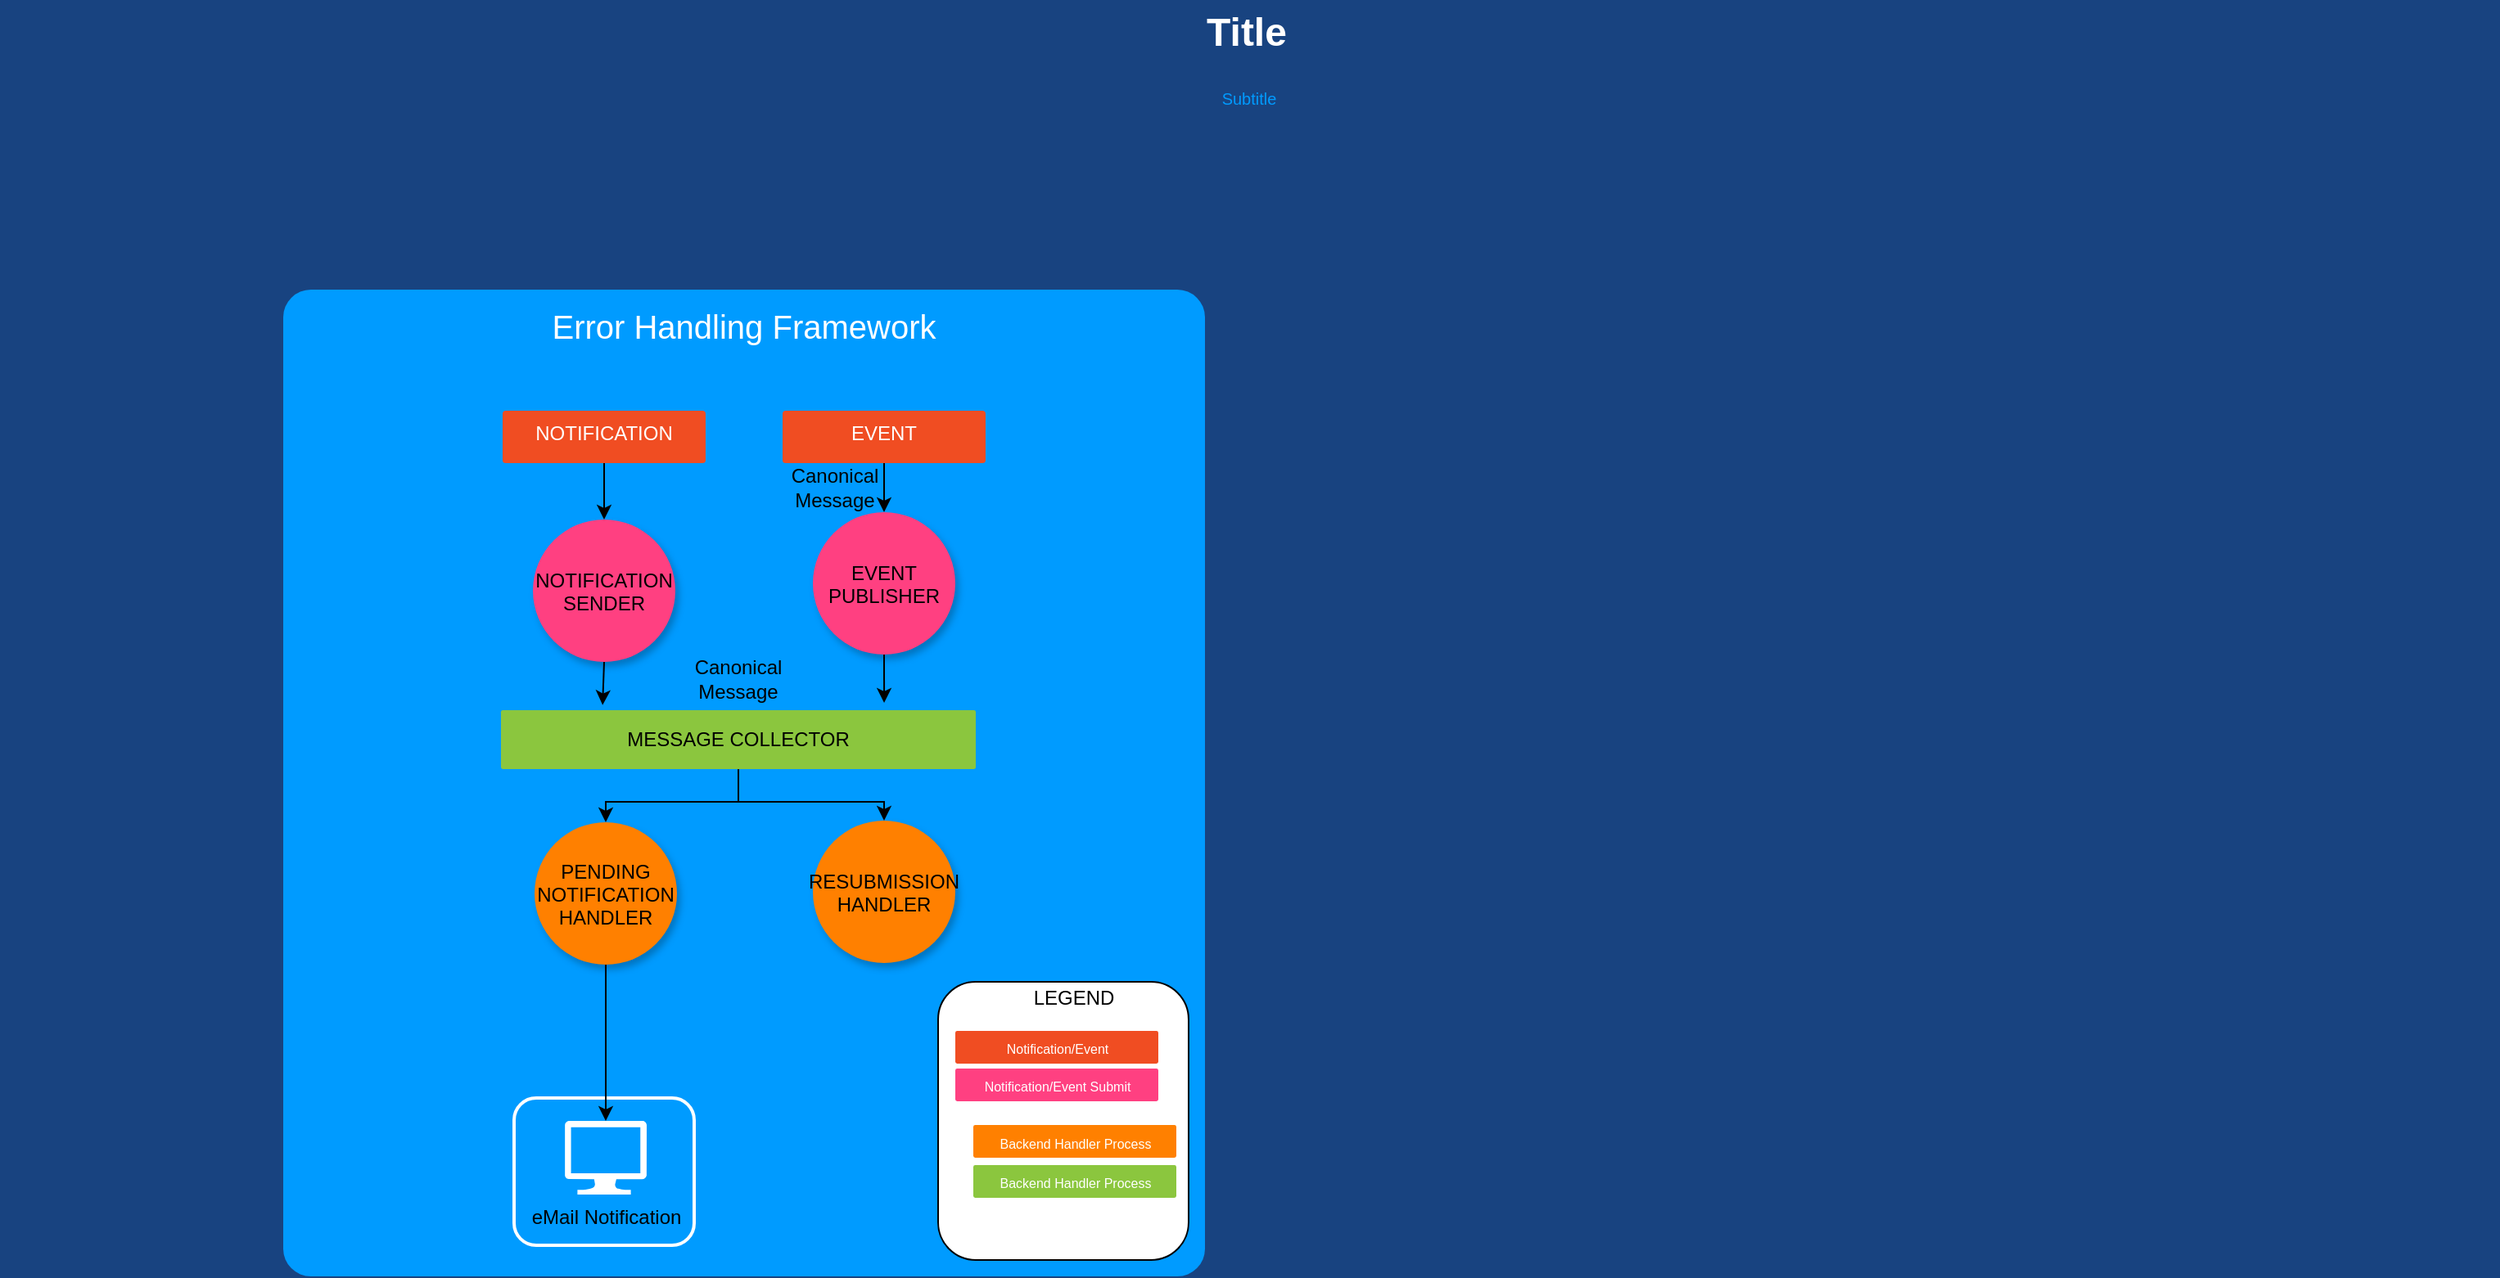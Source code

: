 <mxfile pages="1" version="11.2.8" type="github"><diagram name="Page-1" id="7a6c530e-6e37-e111-ec74-82921da8cc10"><mxGraphModel dx="1253" dy="787" grid="1" gridSize="10" guides="1" tooltips="1" connect="1" arrows="1" fold="1" page="1" pageScale="1.5" pageWidth="1169" pageHeight="826" background="#184380" math="0" shadow="0"><root><mxCell id="0" style=";html=1;"/><mxCell id="1" style=";html=1;" parent="0"/><mxCell id="23046e2b9bb16c14-116" value="Error Handling Framework" style="whiteSpace=wrap;html=1;rounded=1;shadow=0;strokeColor=none;strokeWidth=2;fillColor=#009BFF;fontSize=20;fontColor=#FFFFFF;align=center;arcSize=3;verticalAlign=top;spacingTop=4;" parent="1" vertex="1"><mxGeometry x="287" y="217" width="563" height="603" as="geometry"/></mxCell><mxCell id="23046e2b9bb16c14-113" value="Title" style="text;strokeColor=none;fillColor=none;html=1;fontSize=24;fontStyle=1;verticalAlign=middle;align=center;rounded=0;shadow=0;fontColor=#FFFFFF;" parent="1" vertex="1"><mxGeometry x="120" y="40" width="1510" height="40" as="geometry"/></mxCell><mxCell id="23046e2b9bb16c14-114" value="Subtitle" style="text;html=1;strokeColor=none;fillColor=none;align=center;verticalAlign=middle;whiteSpace=wrap;rounded=0;shadow=0;fontSize=10;fontColor=#009BFF;" parent="1" vertex="1"><mxGeometry x="114" y="90" width="1526" height="20" as="geometry"/></mxCell><mxCell id="3ZJFqDk9JDSRuGB-Z3eU-13" style="edgeStyle=orthogonalEdgeStyle;rounded=0;orthogonalLoop=1;jettySize=auto;html=1;exitX=0.5;exitY=1;exitDx=0;exitDy=0;entryX=0.5;entryY=0;entryDx=0;entryDy=0;" parent="1" source="3ZJFqDk9JDSRuGB-Z3eU-1" target="3ZJFqDk9JDSRuGB-Z3eU-7" edge="1"><mxGeometry relative="1" as="geometry"/></mxCell><mxCell id="3ZJFqDk9JDSRuGB-Z3eU-1" value="NOTIFICATION" style="rounded=1;whiteSpace=wrap;html=1;shadow=0;strokeWidth=2;fillColor=#F04D22;fontSize=12;fontColor=#FFFFFF;align=center;strokeColor=none;arcSize=6;verticalAlign=top;" parent="1" vertex="1"><mxGeometry x="421" y="291" width="124" height="32" as="geometry"/></mxCell><mxCell id="3ZJFqDk9JDSRuGB-Z3eU-17" style="edgeStyle=orthogonalEdgeStyle;rounded=0;orthogonalLoop=1;jettySize=auto;html=1;exitX=0.5;exitY=1;exitDx=0;exitDy=0;entryX=0.5;entryY=0;entryDx=0;entryDy=0;" parent="1" source="3ZJFqDk9JDSRuGB-Z3eU-2" target="3ZJFqDk9JDSRuGB-Z3eU-9" edge="1"><mxGeometry relative="1" as="geometry"/></mxCell><mxCell id="3ZJFqDk9JDSRuGB-Z3eU-2" value="EVENT" style="rounded=1;whiteSpace=wrap;html=1;shadow=0;strokeWidth=2;fillColor=#F04D22;fontSize=12;fontColor=#FFFFFF;align=center;strokeColor=none;arcSize=6;verticalAlign=top;" parent="1" vertex="1"><mxGeometry x="592" y="291" width="124" height="32" as="geometry"/></mxCell><mxCell id="3ZJFqDk9JDSRuGB-Z3eU-14" style="edgeStyle=orthogonalEdgeStyle;rounded=0;orthogonalLoop=1;jettySize=auto;html=1;exitX=0.5;exitY=1;exitDx=0;exitDy=0;entryX=0.214;entryY=-0.088;entryDx=0;entryDy=0;entryPerimeter=0;" parent="1" source="3ZJFqDk9JDSRuGB-Z3eU-7" target="3ZJFqDk9JDSRuGB-Z3eU-10" edge="1"><mxGeometry relative="1" as="geometry"/></mxCell><mxCell id="3ZJFqDk9JDSRuGB-Z3eU-7" value="NOTIFICATION&#10;SENDER" style="shape=ellipse;fillColor=#FF4081;strokeColor=none;shadow=1;aspect=fixed;" parent="1" vertex="1"><mxGeometry x="439.5" y="357.5" width="87" height="87" as="geometry"/></mxCell><mxCell id="3ZJFqDk9JDSRuGB-Z3eU-16" style="edgeStyle=orthogonalEdgeStyle;rounded=0;orthogonalLoop=1;jettySize=auto;html=1;exitX=0.5;exitY=1;exitDx=0;exitDy=0;entryX=0.807;entryY=-0.125;entryDx=0;entryDy=0;entryPerimeter=0;" parent="1" source="3ZJFqDk9JDSRuGB-Z3eU-9" target="3ZJFqDk9JDSRuGB-Z3eU-10" edge="1"><mxGeometry relative="1" as="geometry"/></mxCell><mxCell id="3ZJFqDk9JDSRuGB-Z3eU-9" value="EVENT&#10;PUBLISHER" style="shape=ellipse;fillColor=#FF4081;strokeColor=none;shadow=1;aspect=fixed;" parent="1" vertex="1"><mxGeometry x="610.5" y="353" width="87" height="87" as="geometry"/></mxCell><mxCell id="3ZJFqDk9JDSRuGB-Z3eU-15" style="edgeStyle=orthogonalEdgeStyle;rounded=0;orthogonalLoop=1;jettySize=auto;html=1;entryX=0.5;entryY=0;entryDx=0;entryDy=0;" parent="1" source="3ZJFqDk9JDSRuGB-Z3eU-10" target="3ZJFqDk9JDSRuGB-Z3eU-12" edge="1"><mxGeometry relative="1" as="geometry"/></mxCell><mxCell id="3ZJFqDk9JDSRuGB-Z3eU-19" style="edgeStyle=orthogonalEdgeStyle;rounded=0;orthogonalLoop=1;jettySize=auto;html=1;exitX=0.5;exitY=1;exitDx=0;exitDy=0;" parent="1" source="3ZJFqDk9JDSRuGB-Z3eU-10" target="3ZJFqDk9JDSRuGB-Z3eU-18" edge="1"><mxGeometry relative="1" as="geometry"/></mxCell><mxCell id="3ZJFqDk9JDSRuGB-Z3eU-10" value="MESSAGE COLLECTOR" style="rounded=1;whiteSpace=wrap;html=1;shadow=0;strokeWidth=2;fillColor=#8BC63E;fontSize=12;fontColor=#000000;align=center;strokeColor=none;arcSize=3;" parent="1" vertex="1"><mxGeometry x="420" y="474" width="290" height="36" as="geometry"/></mxCell><mxCell id="3ZJFqDk9JDSRuGB-Z3eU-11" value="" style="group" parent="1" vertex="1" connectable="0"><mxGeometry x="428" y="711" width="110" height="90" as="geometry"/></mxCell><mxCell id="23046e2b9bb16c14-49" value="" style="rounded=1;whiteSpace=wrap;html=1;shadow=0;strokeWidth=2;fillColor=none;fontSize=12;fontColor=#000000;align=center;strokeColor=#FFFFFF;" parent="3ZJFqDk9JDSRuGB-Z3eU-11" vertex="1"><mxGeometry width="110" height="90" as="geometry"/></mxCell><mxCell id="24964f25f45c63f1-1" value="eMail Notification" style="verticalLabelPosition=bottom;html=1;verticalAlign=top;strokeColor=none;fillColor=#FFFFFF;shape=mxgraph.azure.computer;rounded=0;shadow=0;fontSize=12;fontColor=#000000;align=center;" parent="3ZJFqDk9JDSRuGB-Z3eU-11" vertex="1"><mxGeometry x="31" y="14" width="50" height="45" as="geometry"/></mxCell><mxCell id="3ZJFqDk9JDSRuGB-Z3eU-20" value="" style="edgeStyle=orthogonalEdgeStyle;rounded=0;orthogonalLoop=1;jettySize=auto;html=1;" parent="1" source="3ZJFqDk9JDSRuGB-Z3eU-12" target="24964f25f45c63f1-1" edge="1"><mxGeometry relative="1" as="geometry"/></mxCell><mxCell id="3ZJFqDk9JDSRuGB-Z3eU-12" value="PENDING &#10;NOTIFICATION&#10;HANDLER" style="shape=ellipse;fillColor=#FF8000;strokeColor=none;shadow=1;aspect=fixed;" parent="1" vertex="1"><mxGeometry x="440.5" y="542.5" width="87" height="87" as="geometry"/></mxCell><mxCell id="3ZJFqDk9JDSRuGB-Z3eU-18" value="RESUBMISSION&#10;HANDLER" style="shape=ellipse;fillColor=#FF8000;strokeColor=none;shadow=1;aspect=fixed;" parent="1" vertex="1"><mxGeometry x="610.5" y="541.5" width="87" height="87" as="geometry"/></mxCell><mxCell id="3ZJFqDk9JDSRuGB-Z3eU-21" value="Canonical Message" style="text;html=1;strokeColor=none;fillColor=none;align=center;verticalAlign=middle;whiteSpace=wrap;rounded=0;" parent="1" vertex="1"><mxGeometry x="604" y="328" width="40" height="20" as="geometry"/></mxCell><mxCell id="3ZJFqDk9JDSRuGB-Z3eU-22" value="Canonical Message" style="text;html=1;strokeColor=none;fillColor=none;align=center;verticalAlign=middle;whiteSpace=wrap;rounded=0;" parent="1" vertex="1"><mxGeometry x="545" y="444.5" width="40" height="20" as="geometry"/></mxCell><mxCell id="hGbdqD_E0BZWgfOkZuwj-1" value="" style="rounded=1;whiteSpace=wrap;html=1;" vertex="1" parent="1"><mxGeometry x="687" y="640" width="153" height="170" as="geometry"/></mxCell><mxCell id="hGbdqD_E0BZWgfOkZuwj-2" value="LEGEND" style="text;html=1;strokeColor=none;fillColor=none;align=center;verticalAlign=middle;whiteSpace=wrap;rounded=0;" vertex="1" parent="1"><mxGeometry x="750" y="640" width="40" height="20" as="geometry"/></mxCell><mxCell id="hGbdqD_E0BZWgfOkZuwj-3" value="Notification/Event" style="rounded=1;whiteSpace=wrap;html=1;shadow=0;strokeWidth=2;fillColor=#F04D22;fontSize=8;fontColor=#FFFFFF;align=center;strokeColor=none;arcSize=6;verticalAlign=top;" vertex="1" parent="1"><mxGeometry x="697.5" y="670" width="124" height="20" as="geometry"/></mxCell><mxCell id="hGbdqD_E0BZWgfOkZuwj-4" value="Backend Handler Process" style="rounded=1;whiteSpace=wrap;html=1;shadow=0;strokeWidth=2;fillColor=#8BC63E;fontSize=8;fontColor=#FFFFFF;align=center;strokeColor=none;arcSize=6;verticalAlign=top;" vertex="1" parent="1"><mxGeometry x="708.5" y="752" width="124" height="20" as="geometry"/></mxCell><mxCell id="hGbdqD_E0BZWgfOkZuwj-5" value="Notification/Event Submit" style="rounded=1;whiteSpace=wrap;html=1;shadow=0;strokeWidth=2;fillColor=#FF4081;fontSize=8;fontColor=#FFFFFF;align=center;strokeColor=none;arcSize=6;verticalAlign=top;" vertex="1" parent="1"><mxGeometry x="697.5" y="693" width="124" height="20" as="geometry"/></mxCell><mxCell id="hGbdqD_E0BZWgfOkZuwj-6" value="Backend Handler Process" style="rounded=1;whiteSpace=wrap;html=1;shadow=0;strokeWidth=2;fillColor=#FF8000;fontSize=8;fontColor=#FFFFFF;align=center;strokeColor=none;arcSize=6;verticalAlign=top;" vertex="1" parent="1"><mxGeometry x="708.5" y="727.5" width="124" height="20" as="geometry"/></mxCell></root></mxGraphModel></diagram></mxfile>
